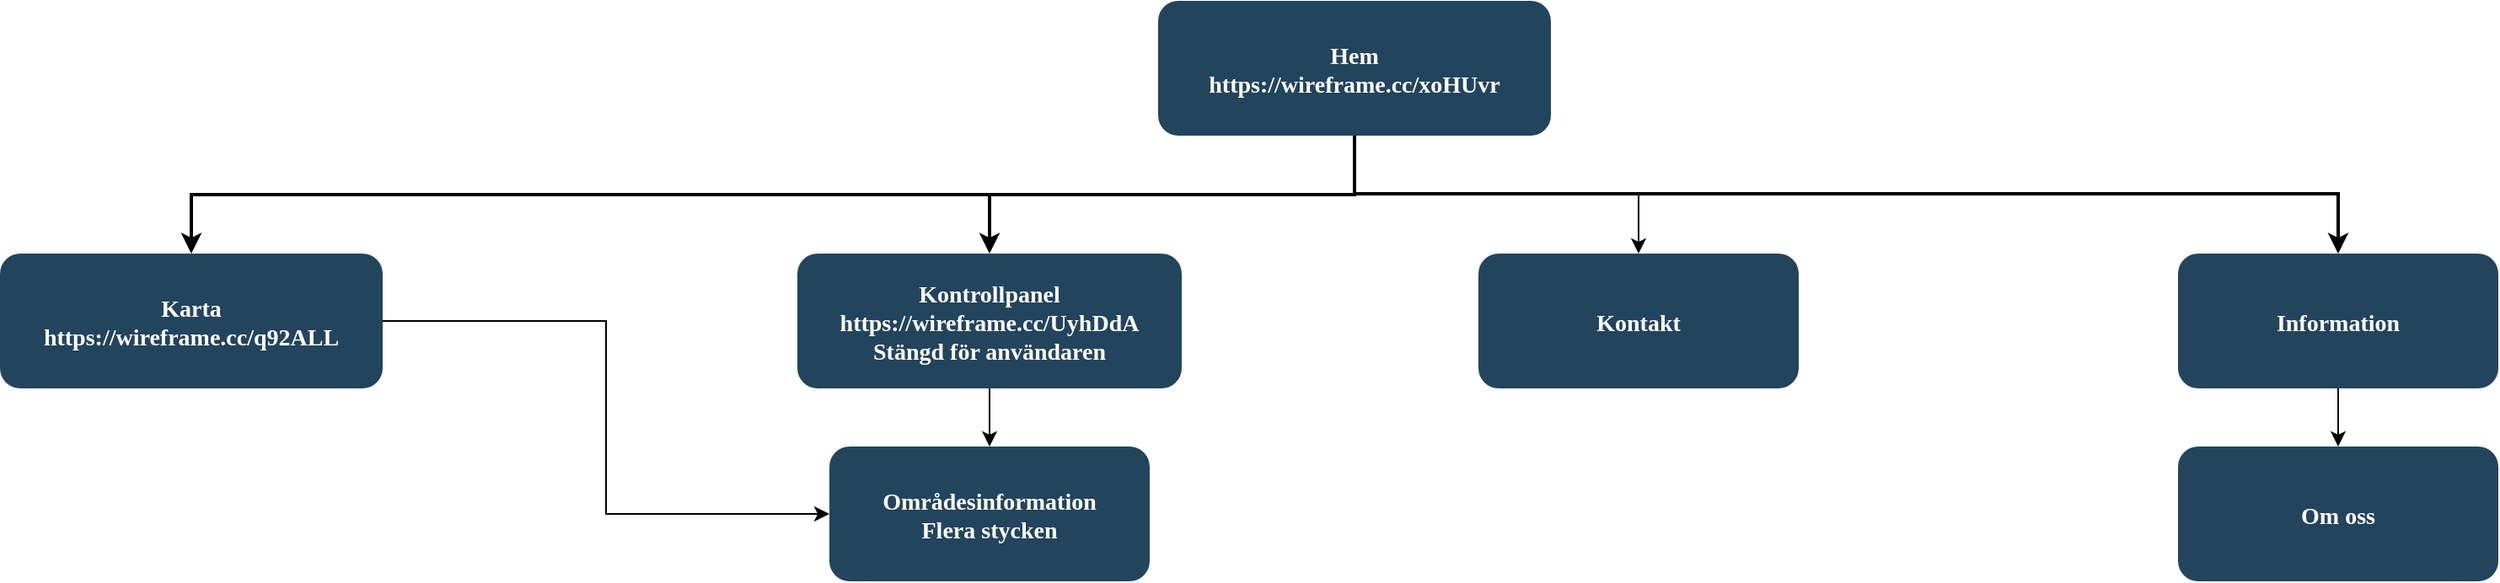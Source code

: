 <mxfile version="20.6.2" type="device"><diagram name="Page-1" id="2c0d36ab-eaac-3732-788b-9136903baeff"><mxGraphModel dx="1673" dy="887" grid="1" gridSize="10" guides="1" tooltips="1" connect="1" arrows="1" fold="1" page="1" pageScale="1.5" pageWidth="1169" pageHeight="827" background="none" math="0" shadow="0"><root><mxCell id="0"/><mxCell id="1" parent="0"/><mxCell id="8fktlVF2cvxr_elaWtBI-125" style="edgeStyle=orthogonalEdgeStyle;rounded=0;orthogonalLoop=1;jettySize=auto;html=1;fontColor=#FFFFFF;" parent="1" source="2" target="10" edge="1"><mxGeometry relative="1" as="geometry"/></mxCell><mxCell id="2" value="Hem&#10;https://wireframe.cc/xoHUvr" style="rounded=1;fillColor=#23445D;gradientColor=none;strokeColor=none;fontColor=#FFFFFF;fontStyle=1;fontFamily=Tahoma;fontSize=14" parent="1" vertex="1"><mxGeometry x="757" y="185.5" width="233" height="80" as="geometry"/></mxCell><mxCell id="8fktlVF2cvxr_elaWtBI-127" style="edgeStyle=orthogonalEdgeStyle;rounded=0;orthogonalLoop=1;jettySize=auto;html=1;fontColor=#FFFFFF;" parent="1" source="4" target="8fktlVF2cvxr_elaWtBI-126" edge="1"><mxGeometry relative="1" as="geometry"/></mxCell><mxCell id="4" value="Information" style="rounded=1;fillColor=#23445D;gradientColor=none;strokeColor=none;fontColor=#FFFFFF;fontStyle=1;fontFamily=Tahoma;fontSize=14" parent="1" vertex="1"><mxGeometry x="1362.0" y="335.5" width="190" height="80" as="geometry"/></mxCell><mxCell id="9" value="" style="edgeStyle=elbowEdgeStyle;elbow=vertical;strokeWidth=2;rounded=0" parent="1" source="2" target="4" edge="1"><mxGeometry x="337" y="215.5" width="100" height="100" as="geometry"><mxPoint x="337" y="315.5" as="sourcePoint"/><mxPoint x="437" y="215.5" as="targetPoint"/><Array as="points"><mxPoint x="1060" y="300"/></Array></mxGeometry></mxCell><mxCell id="10" value="Kontakt" style="rounded=1;fillColor=#23445D;gradientColor=none;strokeColor=none;fontColor=#FFFFFF;fontStyle=1;fontFamily=Tahoma;fontSize=14" parent="1" vertex="1"><mxGeometry x="947" y="335.5" width="190" height="80" as="geometry"/></mxCell><mxCell id="8fktlVF2cvxr_elaWtBI-129" style="edgeStyle=orthogonalEdgeStyle;rounded=0;orthogonalLoop=1;jettySize=auto;html=1;fontColor=#FFFFFF;" parent="1" source="12" target="8fktlVF2cvxr_elaWtBI-128" edge="1"><mxGeometry relative="1" as="geometry"/></mxCell><mxCell id="12" value="Kontrollpanel&#10;https://wireframe.cc/UyhDdA&#10;Stängd för användaren" style="rounded=1;fillColor=#23445D;gradientColor=none;strokeColor=none;fontColor=#FFFFFF;fontStyle=1;fontFamily=Tahoma;fontSize=14" parent="1" vertex="1"><mxGeometry x="543" y="335.5" width="228" height="80" as="geometry"/></mxCell><mxCell id="8fktlVF2cvxr_elaWtBI-130" style="edgeStyle=orthogonalEdgeStyle;orthogonalLoop=1;jettySize=auto;html=1;entryX=0;entryY=0.5;entryDx=0;entryDy=0;fontColor=#FFFFFF;rounded=0;jumpStyle=none;" parent="1" source="13" target="8fktlVF2cvxr_elaWtBI-128" edge="1"><mxGeometry relative="1" as="geometry"/></mxCell><mxCell id="13" value="Karta&#10;https://wireframe.cc/q92ALL" style="rounded=1;fillColor=#23445D;gradientColor=none;strokeColor=none;fontColor=#FFFFFF;fontStyle=1;fontFamily=Tahoma;fontSize=14" parent="1" vertex="1"><mxGeometry x="70" y="335.5" width="227" height="80" as="geometry"/></mxCell><mxCell id="59" value="" style="edgeStyle=elbowEdgeStyle;elbow=vertical;strokeWidth=2;rounded=0" parent="1" source="2" target="12" edge="1"><mxGeometry x="347" y="225.5" width="100" height="100" as="geometry"><mxPoint x="862.0" y="275.5" as="sourcePoint"/><mxPoint x="1467.0" y="345.5" as="targetPoint"/></mxGeometry></mxCell><mxCell id="61" value="" style="edgeStyle=elbowEdgeStyle;elbow=vertical;strokeWidth=2;rounded=0" parent="1" source="2" target="13" edge="1"><mxGeometry x="-23" y="135.5" width="100" height="100" as="geometry"><mxPoint x="-23" y="235.5" as="sourcePoint"/><mxPoint x="77" y="135.5" as="targetPoint"/></mxGeometry></mxCell><mxCell id="8fktlVF2cvxr_elaWtBI-126" value="Om oss" style="rounded=1;fillColor=#23445D;gradientColor=none;strokeColor=none;fontColor=#FFFFFF;fontStyle=1;fontFamily=Tahoma;fontSize=14" parent="1" vertex="1"><mxGeometry x="1362.0" y="450" width="190" height="80" as="geometry"/></mxCell><mxCell id="8fktlVF2cvxr_elaWtBI-128" value="Områdesinformation&#10;Flera stycken" style="rounded=1;fillColor=#23445D;gradientColor=none;strokeColor=none;fontColor=#FFFFFF;fontStyle=1;fontFamily=Tahoma;fontSize=14" parent="1" vertex="1"><mxGeometry x="562.0" y="450" width="190" height="80" as="geometry"/></mxCell></root></mxGraphModel></diagram></mxfile>